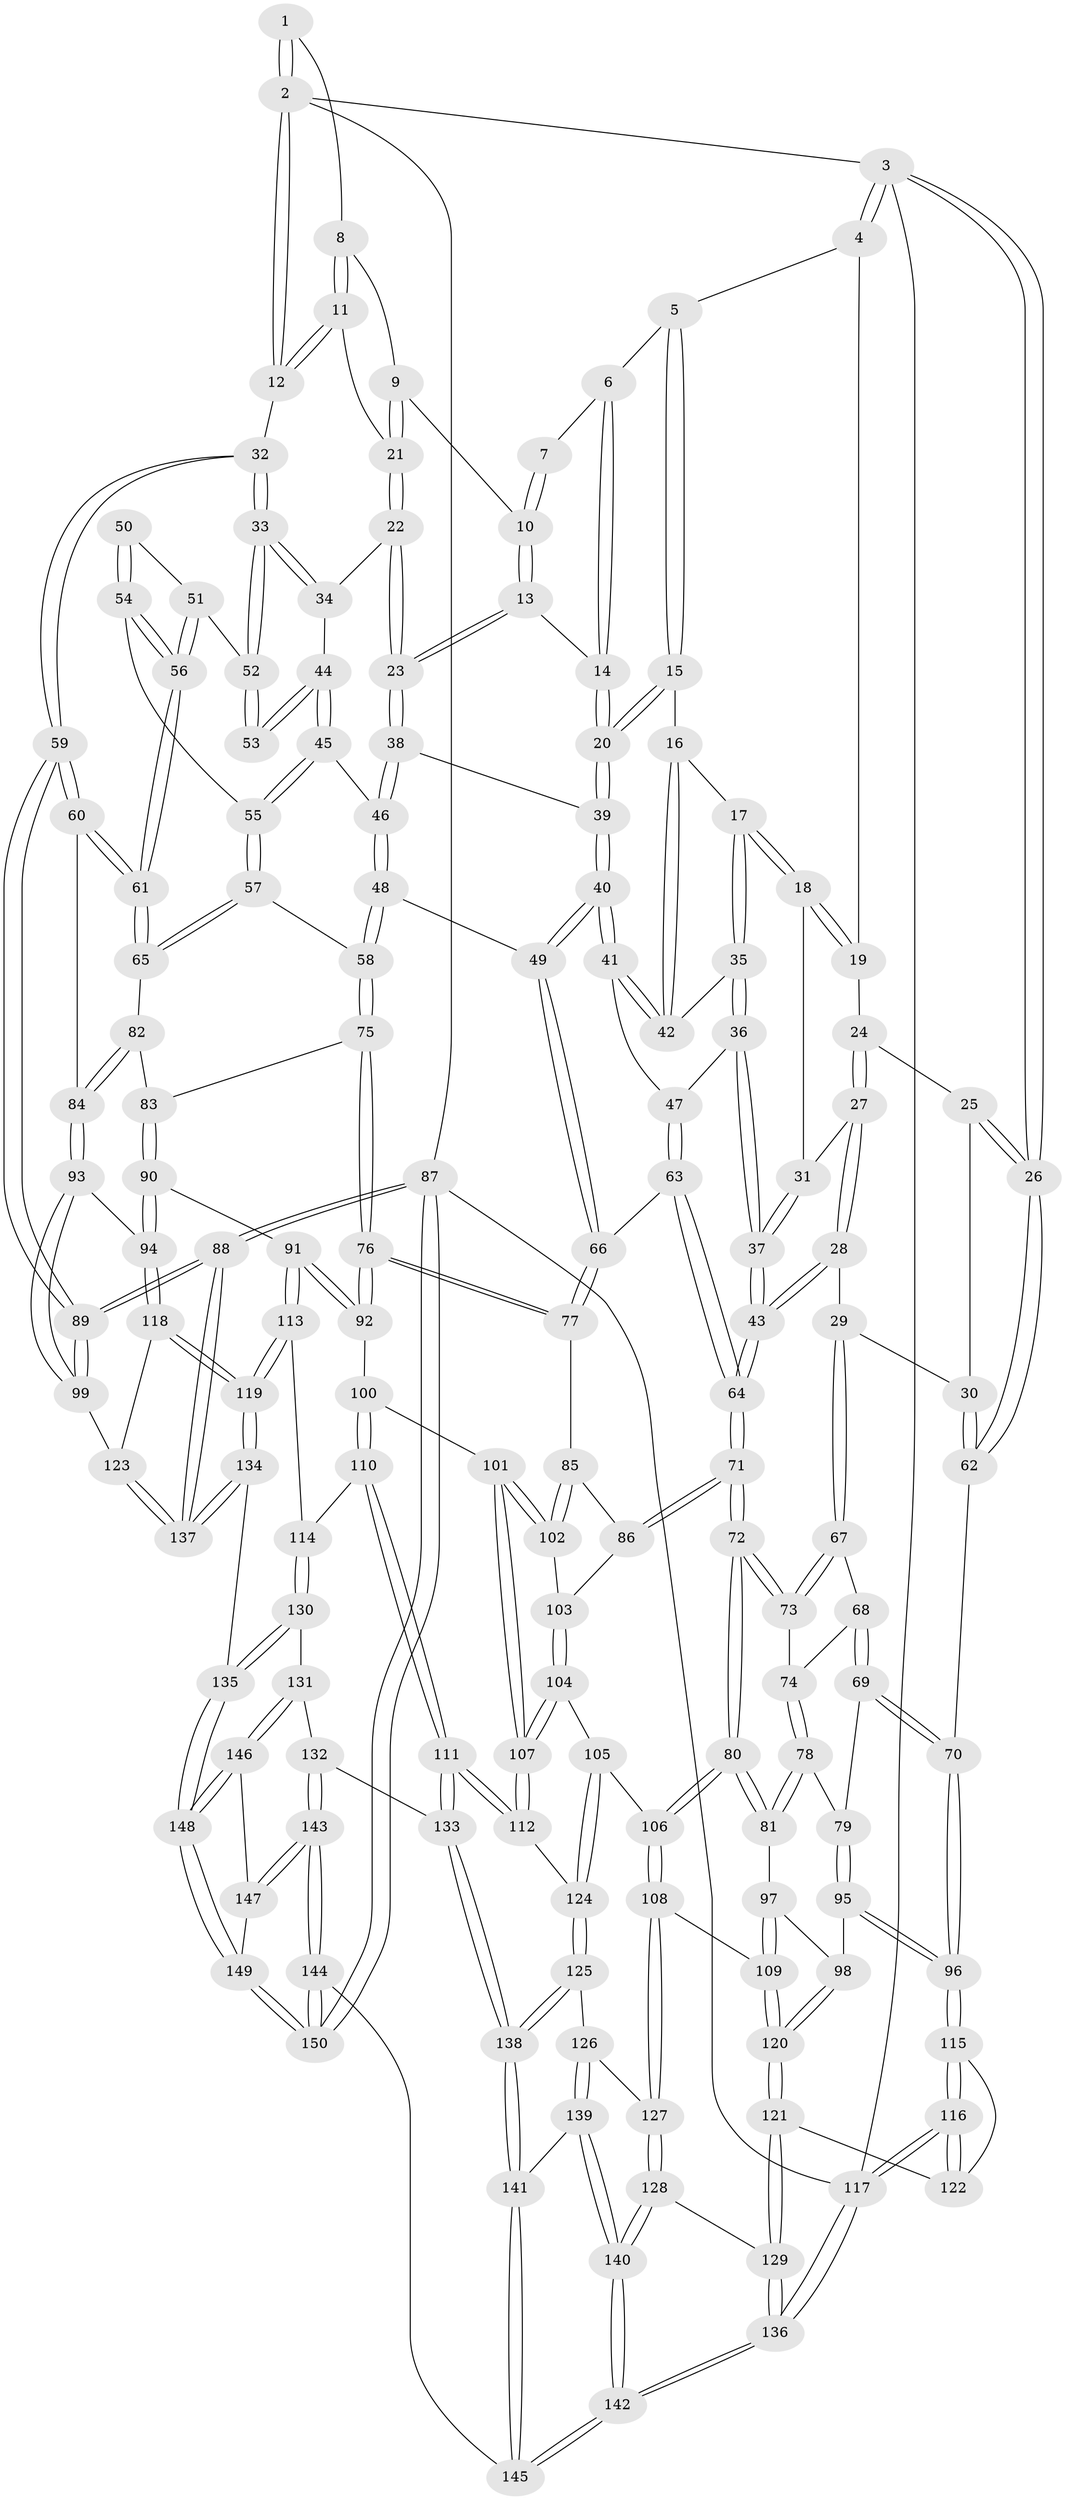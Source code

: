 // Generated by graph-tools (version 1.1) at 2025/51/03/09/25 03:51:06]
// undirected, 150 vertices, 372 edges
graph export_dot {
graph [start="1"]
  node [color=gray90,style=filled];
  1 [pos="+0.898167190372966+0"];
  2 [pos="+1+0"];
  3 [pos="+0+0"];
  4 [pos="+0.215018008245612+0"];
  5 [pos="+0.5882030193936566+0"];
  6 [pos="+0.7462906892400873+0"];
  7 [pos="+0.7504073565729134+0"];
  8 [pos="+0.9613362392560215+0.045265628941400085"];
  9 [pos="+0.889793189290687+0.05012711017937177"];
  10 [pos="+0.860818388920125+0.03032975544454693"];
  11 [pos="+1+0.08929401685277873"];
  12 [pos="+1+0.11299821036609958"];
  13 [pos="+0.81660248635837+0.14974523128118417"];
  14 [pos="+0.7520443477664273+0.10004623506519157"];
  15 [pos="+0.5431140581262348+0.04620676566285944"];
  16 [pos="+0.4747287339720092+0.10404033544727331"];
  17 [pos="+0.4711807001105814+0.10616375705516778"];
  18 [pos="+0.3599464949348237+0.10593713089757917"];
  19 [pos="+0.22617099598646045+0"];
  20 [pos="+0.6368453447653873+0.15770827888917532"];
  21 [pos="+0.9262129177130806+0.12330810660397544"];
  22 [pos="+0.8922325781621775+0.18336615141759907"];
  23 [pos="+0.8338077013368891+0.20270370147608696"];
  24 [pos="+0.17990448929912245+0.0570487126483341"];
  25 [pos="+0.07993543615128663+0.08995645344752691"];
  26 [pos="+0+0"];
  27 [pos="+0.19543179770730257+0.16139396174128337"];
  28 [pos="+0.1644972907273251+0.2958551263041089"];
  29 [pos="+0.13198583429935398+0.3048639390122255"];
  30 [pos="+0+0.2503776000614418"];
  31 [pos="+0.33720532600647146+0.13894667542187394"];
  32 [pos="+1+0.2426646344978098"];
  33 [pos="+1+0.25629446499160013"];
  34 [pos="+1+0.2273344701387912"];
  35 [pos="+0.44766524277756703+0.2009491728090428"];
  36 [pos="+0.41507023901982204+0.27146051604584914"];
  37 [pos="+0.309939507253871+0.30026969242426493"];
  38 [pos="+0.8112845022943648+0.24329526525229023"];
  39 [pos="+0.6584753577222187+0.22715157965913182"];
  40 [pos="+0.5954538369468311+0.330225033513561"];
  41 [pos="+0.5922531253407206+0.32939606676377925"];
  42 [pos="+0.5534386338611106+0.2757655220752711"];
  43 [pos="+0.27763811347464207+0.32746065855047346"];
  44 [pos="+0.8650399174079303+0.30024884891606246"];
  45 [pos="+0.852785185930087+0.297774110638682"];
  46 [pos="+0.8172907897575651+0.2619374964147177"];
  47 [pos="+0.500936988792439+0.32998882431117793"];
  48 [pos="+0.7143644727258077+0.428445442173401"];
  49 [pos="+0.6056264010926745+0.3556136303966423"];
  50 [pos="+0.9183177952991726+0.3506670995576091"];
  51 [pos="+0.9789242889273905+0.3388089852917948"];
  52 [pos="+1+0.3099625352016826"];
  53 [pos="+0.8702906950475899+0.30222291770314447"];
  54 [pos="+0.9325311949390994+0.40255155976132534"];
  55 [pos="+0.8560410059370646+0.370623731878531"];
  56 [pos="+0.9396331498005331+0.4099671760565334"];
  57 [pos="+0.8358174190926643+0.41557399935963263"];
  58 [pos="+0.7203147328740902+0.4390757082077172"];
  59 [pos="+1+0.5443949123160651"];
  60 [pos="+0.9965389230596187+0.49321414990824036"];
  61 [pos="+0.9569015104915474+0.47803546295697963"];
  62 [pos="+0+0.23935892912190287"];
  63 [pos="+0.39673225813420604+0.46012223697134474"];
  64 [pos="+0.3427151089394851+0.47160112083087447"];
  65 [pos="+0.9065887122853298+0.4862606297993548"];
  66 [pos="+0.5305998300443074+0.49019550017717045"];
  67 [pos="+0.13114176844449935+0.3084998192417755"];
  68 [pos="+0.09767875343462559+0.39044382006554523"];
  69 [pos="+0.022097971312890277+0.49348632245261276"];
  70 [pos="+0+0.499323118783965"];
  71 [pos="+0.32328975875576876+0.5267029100417752"];
  72 [pos="+0.31934007179161816+0.529488350828048"];
  73 [pos="+0.1820129651666597+0.48172310039621724"];
  74 [pos="+0.14106100062611468+0.5060666015048799"];
  75 [pos="+0.7215868221717299+0.46258844227560136"];
  76 [pos="+0.6583826619261034+0.5734155753742307"];
  77 [pos="+0.5641079791151291+0.5646456620583987"];
  78 [pos="+0.12635608714356011+0.5400062327876107"];
  79 [pos="+0.08154977240988276+0.5556653407518541"];
  80 [pos="+0.26374834753966603+0.5923053407075527"];
  81 [pos="+0.2570716578770417+0.5929234708090116"];
  82 [pos="+0.8948096041632596+0.4963615136390777"];
  83 [pos="+0.8273556307457016+0.5372314054580825"];
  84 [pos="+0.9047845128737919+0.6032409999383379"];
  85 [pos="+0.5640604058797187+0.5647031101843818"];
  86 [pos="+0.34135706911067765+0.5438739756991917"];
  87 [pos="+1+1"];
  88 [pos="+1+1"];
  89 [pos="+1+0.7071618845812588"];
  90 [pos="+0.819751843007707+0.647900373697938"];
  91 [pos="+0.7121587141134467+0.6501712189047907"];
  92 [pos="+0.6928449319360606+0.6299665611651772"];
  93 [pos="+0.8879958731115157+0.6473673012491707"];
  94 [pos="+0.8248493310156184+0.6516872122177978"];
  95 [pos="+0.07308689063448577+0.6314856451635297"];
  96 [pos="+0+0.6736453945936268"];
  97 [pos="+0.1579653834025026+0.6461742751706415"];
  98 [pos="+0.10543597167364027+0.6693028860144126"];
  99 [pos="+1+0.6921955906542615"];
  100 [pos="+0.58601666022517+0.6910679529438066"];
  101 [pos="+0.5296464353628383+0.6199421183232575"];
  102 [pos="+0.5328350247648964+0.6095429744294113"];
  103 [pos="+0.3568354571872031+0.5607382189417651"];
  104 [pos="+0.4116112478789577+0.6610103975851996"];
  105 [pos="+0.33549174736211534+0.714616382834897"];
  106 [pos="+0.273797161969231+0.6848166348849616"];
  107 [pos="+0.4673236803322588+0.6953606374808942"];
  108 [pos="+0.24650470359401955+0.7272537845938972"];
  109 [pos="+0.22260742288557808+0.7233408435842402"];
  110 [pos="+0.587186714831964+0.7277668518838317"];
  111 [pos="+0.511125251159123+0.787561561053247"];
  112 [pos="+0.47127563793811644+0.7299188521689355"];
  113 [pos="+0.6949672648324176+0.7090128323621564"];
  114 [pos="+0.6683692622346452+0.7413090957685528"];
  115 [pos="+0+0.6991952901597881"];
  116 [pos="+0+1"];
  117 [pos="+0+1"];
  118 [pos="+0.8347059141617511+0.7525057445752986"];
  119 [pos="+0.7953803994751869+0.8102333541928709"];
  120 [pos="+0.10812852889148383+0.7145022987726961"];
  121 [pos="+0.10230954754253255+0.7318170916423677"];
  122 [pos="+0.09779103752362263+0.7341703861002434"];
  123 [pos="+0.879949604994687+0.7658446531173837"];
  124 [pos="+0.36257143085930993+0.7676949443544521"];
  125 [pos="+0.35023999901102143+0.8022826344955731"];
  126 [pos="+0.3232730374643668+0.8156212016392151"];
  127 [pos="+0.2450096975705751+0.7708673646194909"];
  128 [pos="+0.18351007209269524+0.8325853469136186"];
  129 [pos="+0.12274891315678742+0.7643280409794158"];
  130 [pos="+0.6677116152562775+0.7489700843509424"];
  131 [pos="+0.557255891885466+0.854663133129493"];
  132 [pos="+0.5471688392699052+0.8514212312570406"];
  133 [pos="+0.5164095700256608+0.830307260814534"];
  134 [pos="+0.7892981272171936+0.8385344302962412"];
  135 [pos="+0.7180328354097699+0.8886051455642269"];
  136 [pos="+0+1"];
  137 [pos="+0.9897368491250916+0.9334729051420216"];
  138 [pos="+0.44379806432400243+0.8706600821511564"];
  139 [pos="+0.2994040757258898+0.887776115287006"];
  140 [pos="+0.1759753831466832+0.9706657669882165"];
  141 [pos="+0.41469493626475173+0.9226388692896267"];
  142 [pos="+0+1"];
  143 [pos="+0.4551489404976317+1"];
  144 [pos="+0.44099163259770485+1"];
  145 [pos="+0.4214239262288287+1"];
  146 [pos="+0.5891988602064957+0.8755314587951869"];
  147 [pos="+0.5845835527883823+0.958275902662853"];
  148 [pos="+0.713538499133134+0.895628589594107"];
  149 [pos="+0.73826275919397+1"];
  150 [pos="+0.8093859678881186+1"];
  1 -- 2;
  1 -- 2;
  1 -- 8;
  2 -- 3;
  2 -- 12;
  2 -- 12;
  2 -- 87;
  3 -- 4;
  3 -- 4;
  3 -- 26;
  3 -- 26;
  3 -- 117;
  4 -- 5;
  4 -- 19;
  5 -- 6;
  5 -- 15;
  5 -- 15;
  6 -- 7;
  6 -- 14;
  6 -- 14;
  7 -- 10;
  7 -- 10;
  8 -- 9;
  8 -- 11;
  8 -- 11;
  9 -- 10;
  9 -- 21;
  9 -- 21;
  10 -- 13;
  10 -- 13;
  11 -- 12;
  11 -- 12;
  11 -- 21;
  12 -- 32;
  13 -- 14;
  13 -- 23;
  13 -- 23;
  14 -- 20;
  14 -- 20;
  15 -- 16;
  15 -- 20;
  15 -- 20;
  16 -- 17;
  16 -- 42;
  16 -- 42;
  17 -- 18;
  17 -- 18;
  17 -- 35;
  17 -- 35;
  18 -- 19;
  18 -- 19;
  18 -- 31;
  19 -- 24;
  20 -- 39;
  20 -- 39;
  21 -- 22;
  21 -- 22;
  22 -- 23;
  22 -- 23;
  22 -- 34;
  23 -- 38;
  23 -- 38;
  24 -- 25;
  24 -- 27;
  24 -- 27;
  25 -- 26;
  25 -- 26;
  25 -- 30;
  26 -- 62;
  26 -- 62;
  27 -- 28;
  27 -- 28;
  27 -- 31;
  28 -- 29;
  28 -- 43;
  28 -- 43;
  29 -- 30;
  29 -- 67;
  29 -- 67;
  30 -- 62;
  30 -- 62;
  31 -- 37;
  31 -- 37;
  32 -- 33;
  32 -- 33;
  32 -- 59;
  32 -- 59;
  33 -- 34;
  33 -- 34;
  33 -- 52;
  33 -- 52;
  34 -- 44;
  35 -- 36;
  35 -- 36;
  35 -- 42;
  36 -- 37;
  36 -- 37;
  36 -- 47;
  37 -- 43;
  37 -- 43;
  38 -- 39;
  38 -- 46;
  38 -- 46;
  39 -- 40;
  39 -- 40;
  40 -- 41;
  40 -- 41;
  40 -- 49;
  40 -- 49;
  41 -- 42;
  41 -- 42;
  41 -- 47;
  43 -- 64;
  43 -- 64;
  44 -- 45;
  44 -- 45;
  44 -- 53;
  44 -- 53;
  45 -- 46;
  45 -- 55;
  45 -- 55;
  46 -- 48;
  46 -- 48;
  47 -- 63;
  47 -- 63;
  48 -- 49;
  48 -- 58;
  48 -- 58;
  49 -- 66;
  49 -- 66;
  50 -- 51;
  50 -- 54;
  50 -- 54;
  51 -- 52;
  51 -- 56;
  51 -- 56;
  52 -- 53;
  52 -- 53;
  54 -- 55;
  54 -- 56;
  54 -- 56;
  55 -- 57;
  55 -- 57;
  56 -- 61;
  56 -- 61;
  57 -- 58;
  57 -- 65;
  57 -- 65;
  58 -- 75;
  58 -- 75;
  59 -- 60;
  59 -- 60;
  59 -- 89;
  59 -- 89;
  60 -- 61;
  60 -- 61;
  60 -- 84;
  61 -- 65;
  61 -- 65;
  62 -- 70;
  63 -- 64;
  63 -- 64;
  63 -- 66;
  64 -- 71;
  64 -- 71;
  65 -- 82;
  66 -- 77;
  66 -- 77;
  67 -- 68;
  67 -- 73;
  67 -- 73;
  68 -- 69;
  68 -- 69;
  68 -- 74;
  69 -- 70;
  69 -- 70;
  69 -- 79;
  70 -- 96;
  70 -- 96;
  71 -- 72;
  71 -- 72;
  71 -- 86;
  71 -- 86;
  72 -- 73;
  72 -- 73;
  72 -- 80;
  72 -- 80;
  73 -- 74;
  74 -- 78;
  74 -- 78;
  75 -- 76;
  75 -- 76;
  75 -- 83;
  76 -- 77;
  76 -- 77;
  76 -- 92;
  76 -- 92;
  77 -- 85;
  78 -- 79;
  78 -- 81;
  78 -- 81;
  79 -- 95;
  79 -- 95;
  80 -- 81;
  80 -- 81;
  80 -- 106;
  80 -- 106;
  81 -- 97;
  82 -- 83;
  82 -- 84;
  82 -- 84;
  83 -- 90;
  83 -- 90;
  84 -- 93;
  84 -- 93;
  85 -- 86;
  85 -- 102;
  85 -- 102;
  86 -- 103;
  87 -- 88;
  87 -- 88;
  87 -- 150;
  87 -- 150;
  87 -- 117;
  88 -- 89;
  88 -- 89;
  88 -- 137;
  88 -- 137;
  89 -- 99;
  89 -- 99;
  90 -- 91;
  90 -- 94;
  90 -- 94;
  91 -- 92;
  91 -- 92;
  91 -- 113;
  91 -- 113;
  92 -- 100;
  93 -- 94;
  93 -- 99;
  93 -- 99;
  94 -- 118;
  94 -- 118;
  95 -- 96;
  95 -- 96;
  95 -- 98;
  96 -- 115;
  96 -- 115;
  97 -- 98;
  97 -- 109;
  97 -- 109;
  98 -- 120;
  98 -- 120;
  99 -- 123;
  100 -- 101;
  100 -- 110;
  100 -- 110;
  101 -- 102;
  101 -- 102;
  101 -- 107;
  101 -- 107;
  102 -- 103;
  103 -- 104;
  103 -- 104;
  104 -- 105;
  104 -- 107;
  104 -- 107;
  105 -- 106;
  105 -- 124;
  105 -- 124;
  106 -- 108;
  106 -- 108;
  107 -- 112;
  107 -- 112;
  108 -- 109;
  108 -- 127;
  108 -- 127;
  109 -- 120;
  109 -- 120;
  110 -- 111;
  110 -- 111;
  110 -- 114;
  111 -- 112;
  111 -- 112;
  111 -- 133;
  111 -- 133;
  112 -- 124;
  113 -- 114;
  113 -- 119;
  113 -- 119;
  114 -- 130;
  114 -- 130;
  115 -- 116;
  115 -- 116;
  115 -- 122;
  116 -- 117;
  116 -- 117;
  116 -- 122;
  116 -- 122;
  117 -- 136;
  117 -- 136;
  118 -- 119;
  118 -- 119;
  118 -- 123;
  119 -- 134;
  119 -- 134;
  120 -- 121;
  120 -- 121;
  121 -- 122;
  121 -- 129;
  121 -- 129;
  123 -- 137;
  123 -- 137;
  124 -- 125;
  124 -- 125;
  125 -- 126;
  125 -- 138;
  125 -- 138;
  126 -- 127;
  126 -- 139;
  126 -- 139;
  127 -- 128;
  127 -- 128;
  128 -- 129;
  128 -- 140;
  128 -- 140;
  129 -- 136;
  129 -- 136;
  130 -- 131;
  130 -- 135;
  130 -- 135;
  131 -- 132;
  131 -- 146;
  131 -- 146;
  132 -- 133;
  132 -- 143;
  132 -- 143;
  133 -- 138;
  133 -- 138;
  134 -- 135;
  134 -- 137;
  134 -- 137;
  135 -- 148;
  135 -- 148;
  136 -- 142;
  136 -- 142;
  138 -- 141;
  138 -- 141;
  139 -- 140;
  139 -- 140;
  139 -- 141;
  140 -- 142;
  140 -- 142;
  141 -- 145;
  141 -- 145;
  142 -- 145;
  142 -- 145;
  143 -- 144;
  143 -- 144;
  143 -- 147;
  143 -- 147;
  144 -- 145;
  144 -- 150;
  144 -- 150;
  146 -- 147;
  146 -- 148;
  146 -- 148;
  147 -- 149;
  148 -- 149;
  148 -- 149;
  149 -- 150;
  149 -- 150;
}
